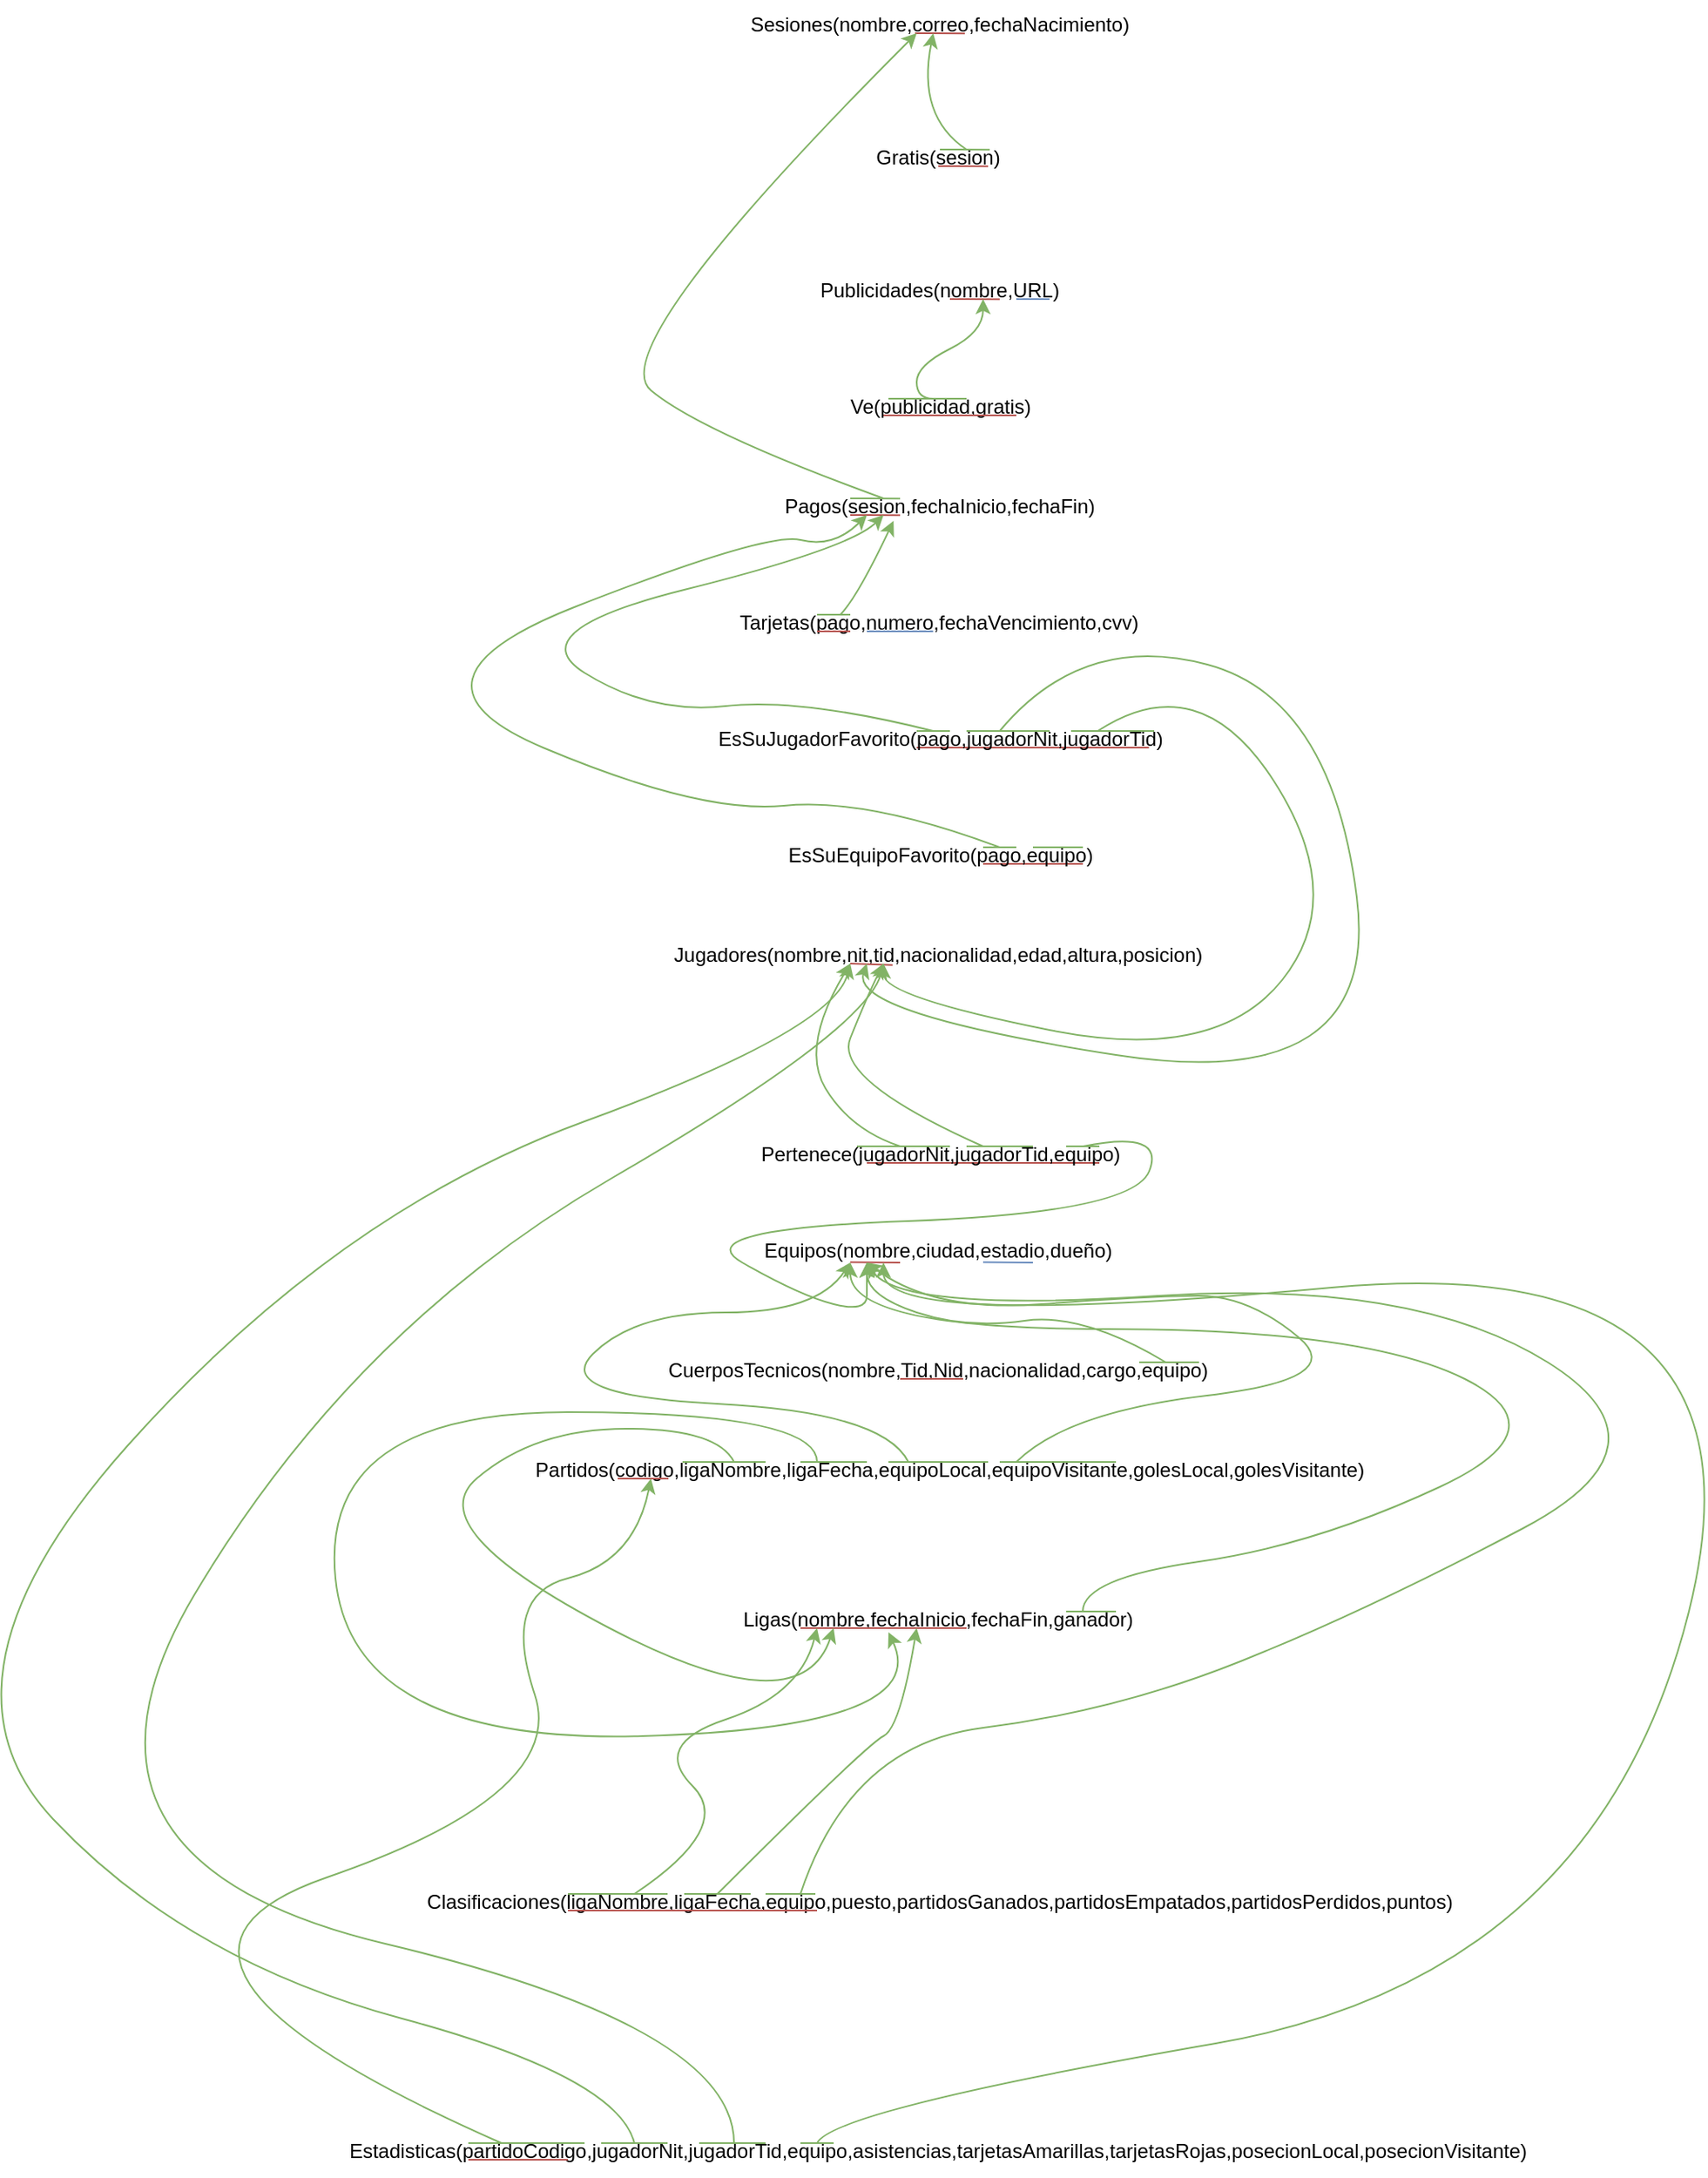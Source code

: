 <mxfile version="24.0.8" type="github">
  <diagram name="Página-1" id="nuCk-OXFzzDmU9zcpF9O">
    <mxGraphModel dx="3880" dy="2764" grid="1" gridSize="10" guides="1" tooltips="1" connect="1" arrows="1" fold="1" page="1" pageScale="1" pageWidth="827" pageHeight="1169" math="0" shadow="0">
      <root>
        <mxCell id="0" />
        <mxCell id="1" parent="0" />
        <mxCell id="KaHYt5kifrU_fSITi9a_-1" value="Equipos(nombre,ciudad,estadio,dueño)&lt;div&gt;&lt;br&gt;&lt;/div&gt;" style="text;html=1;align=center;verticalAlign=middle;whiteSpace=wrap;rounded=0;" parent="1" vertex="1">
          <mxGeometry x="383" y="400" width="60" height="20" as="geometry" />
        </mxCell>
        <mxCell id="KaHYt5kifrU_fSITi9a_-2" value="Clasificaciones(ligaNombre,ligaFecha,equipo,puesto,partidosGanados,partidosEmpatados,partidosPerdidos,puntos)" style="text;html=1;align=center;verticalAlign=middle;whiteSpace=wrap;rounded=0;" parent="1" vertex="1">
          <mxGeometry x="384" y="780" width="60" height="30" as="geometry" />
        </mxCell>
        <mxCell id="KaHYt5kifrU_fSITi9a_-3" value="Ligas(nombre,fechaInicio,fechaFin,ganador)" style="text;html=1;align=center;verticalAlign=middle;whiteSpace=wrap;rounded=0;" parent="1" vertex="1">
          <mxGeometry x="383" y="610" width="60" height="30" as="geometry" />
        </mxCell>
        <mxCell id="KaHYt5kifrU_fSITi9a_-5" value="Partidos(codigo,ligaNombre,ligaFecha,equipoLocal,equipoVisitante,golesLocal,golesVisitante)" style="text;html=1;align=center;verticalAlign=middle;whiteSpace=wrap;rounded=0;" parent="1" vertex="1">
          <mxGeometry x="390" y="520" width="60" height="30" as="geometry" />
        </mxCell>
        <mxCell id="KaHYt5kifrU_fSITi9a_-6" value="Estadisticas(partidoCodigo,jugadorNit,jugadorTid,equipo,asistencias,tarjetasAmarillas,tarjetasRojas,posecionLocal,posecionVisitante)" style="text;html=1;align=center;verticalAlign=middle;whiteSpace=wrap;rounded=0;" parent="1" vertex="1">
          <mxGeometry x="383" y="930" width="60" height="30" as="geometry" />
        </mxCell>
        <mxCell id="KaHYt5kifrU_fSITi9a_-7" value="Jugadores(nombre,nit,&lt;span style=&quot;background-color: initial;&quot;&gt;tid,nacionalidad,&lt;/span&gt;edad,&lt;span style=&quot;background-color: initial;&quot;&gt;altura,posicion)&lt;/span&gt;" style="text;html=1;align=center;verticalAlign=middle;whiteSpace=wrap;rounded=0;" parent="1" vertex="1">
          <mxGeometry x="383" y="210" width="60" height="30" as="geometry" />
        </mxCell>
        <mxCell id="KaHYt5kifrU_fSITi9a_-9" value="CuerposTecnicos(nombre,Tid,Nid,nacionalidad,cargo,equipo)" style="text;html=1;align=center;verticalAlign=middle;whiteSpace=wrap;rounded=0;" parent="1" vertex="1">
          <mxGeometry x="383" y="460" width="60" height="30" as="geometry" />
        </mxCell>
        <mxCell id="KaHYt5kifrU_fSITi9a_-10" value="Sesiones(nombre,correo,fechaNacimiento)" style="text;html=1;align=center;verticalAlign=middle;whiteSpace=wrap;rounded=0;" parent="1" vertex="1">
          <mxGeometry x="384" y="-350" width="60" height="30" as="geometry" />
        </mxCell>
        <mxCell id="KaHYt5kifrU_fSITi9a_-11" value="Pagos(sesion,fechaInicio,fechaFin)" style="text;html=1;align=center;verticalAlign=middle;whiteSpace=wrap;rounded=0;" parent="1" vertex="1">
          <mxGeometry x="384" y="-60" width="60" height="30" as="geometry" />
        </mxCell>
        <mxCell id="KaHYt5kifrU_fSITi9a_-12" value="Gratis(sesion)" style="text;html=1;align=center;verticalAlign=middle;whiteSpace=wrap;rounded=0;" parent="1" vertex="1">
          <mxGeometry x="383" y="-270" width="60" height="30" as="geometry" />
        </mxCell>
        <mxCell id="KaHYt5kifrU_fSITi9a_-13" value="Publicidades(nombre,URL)" style="text;html=1;align=center;verticalAlign=middle;whiteSpace=wrap;rounded=0;" parent="1" vertex="1">
          <mxGeometry x="384" y="-190" width="60" height="30" as="geometry" />
        </mxCell>
        <mxCell id="KaHYt5kifrU_fSITi9a_-24" value="" style="endArrow=none;html=1;rounded=0;fillColor=#f8cecc;strokeColor=#b85450;entryX=0.934;entryY=0.667;entryDx=0;entryDy=0;entryPerimeter=0;" parent="1" edge="1" target="URsFByzpOWh1pcknukhG-22">
          <mxGeometry width="50" height="50" relative="1" as="geometry">
            <mxPoint x="400" y="100" as="sourcePoint" />
            <mxPoint x="440" y="100" as="targetPoint" />
          </mxGeometry>
        </mxCell>
        <mxCell id="KaHYt5kifrU_fSITi9a_-25" value="" style="endArrow=none;html=1;rounded=0;fillColor=#d5e8d4;strokeColor=#82b366;" parent="1" edge="1">
          <mxGeometry width="50" height="50" relative="1" as="geometry">
            <mxPoint x="400" y="90" as="sourcePoint" />
            <mxPoint x="420" y="90" as="targetPoint" />
            <Array as="points">
              <mxPoint x="413" y="90" />
            </Array>
          </mxGeometry>
        </mxCell>
        <mxCell id="KaHYt5kifrU_fSITi9a_-26" value="" style="endArrow=none;html=1;rounded=0;fillColor=#f8cecc;strokeColor=#b85450;entryX=0.91;entryY=0.667;entryDx=0;entryDy=0;entryPerimeter=0;" parent="1" edge="1" target="URsFByzpOWh1pcknukhG-29">
          <mxGeometry width="50" height="50" relative="1" as="geometry">
            <mxPoint x="440" y="170" as="sourcePoint" />
            <mxPoint x="490" y="170" as="targetPoint" />
          </mxGeometry>
        </mxCell>
        <mxCell id="KaHYt5kifrU_fSITi9a_-27" value="" style="endArrow=none;html=1;rounded=0;fillColor=#d5e8d4;strokeColor=#82b366;" parent="1" edge="1">
          <mxGeometry width="50" height="50" relative="1" as="geometry">
            <mxPoint x="440" y="160" as="sourcePoint" />
            <mxPoint x="460" y="160" as="targetPoint" />
          </mxGeometry>
        </mxCell>
        <mxCell id="KaHYt5kifrU_fSITi9a_-28" value="" style="endArrow=none;html=1;rounded=0;fillColor=#d5e8d4;strokeColor=#82b366;entryX=0.91;entryY=0.333;entryDx=0;entryDy=0;entryPerimeter=0;" parent="1" edge="1" target="URsFByzpOWh1pcknukhG-29">
          <mxGeometry width="50" height="50" relative="1" as="geometry">
            <mxPoint x="470" y="160" as="sourcePoint" />
            <mxPoint x="510" y="160" as="targetPoint" />
          </mxGeometry>
        </mxCell>
        <mxCell id="KaHYt5kifrU_fSITi9a_-29" value="" style="endArrow=none;html=1;rounded=0;fillColor=#f8cecc;strokeColor=#b85450;exitX=0.117;exitY=0.667;exitDx=0;exitDy=0;exitPerimeter=0;" parent="1" edge="1" source="KaHYt5kifrU_fSITi9a_-9">
          <mxGeometry width="50" height="50" relative="1" as="geometry">
            <mxPoint x="398" y="480" as="sourcePoint" />
            <mxPoint x="428" y="480" as="targetPoint" />
          </mxGeometry>
        </mxCell>
        <mxCell id="KaHYt5kifrU_fSITi9a_-30" value="" style="endArrow=none;html=1;rounded=0;fillColor=#dae8fc;strokeColor=#6c8ebf;" parent="1" edge="1">
          <mxGeometry width="50" height="50" relative="1" as="geometry">
            <mxPoint x="440" y="409.76" as="sourcePoint" />
            <mxPoint x="470" y="410" as="targetPoint" />
          </mxGeometry>
        </mxCell>
        <mxCell id="KaHYt5kifrU_fSITi9a_-32" value="" style="endArrow=none;html=1;rounded=0;fillColor=#f8cecc;strokeColor=#b85450;entryX=0.041;entryY=0.695;entryDx=0;entryDy=0;entryPerimeter=0;" parent="1" edge="1" target="KaHYt5kifrU_fSITi9a_-7">
          <mxGeometry width="50" height="50" relative="1" as="geometry">
            <mxPoint x="360" y="230" as="sourcePoint" />
            <mxPoint x="380" y="230" as="targetPoint" />
          </mxGeometry>
        </mxCell>
        <mxCell id="KaHYt5kifrU_fSITi9a_-33" value="" style="endArrow=none;html=1;rounded=0;fillColor=#d5e8d4;strokeColor=#82b366;" parent="1" edge="1">
          <mxGeometry width="50" height="50" relative="1" as="geometry">
            <mxPoint x="430" y="340" as="sourcePoint" />
            <mxPoint x="470" y="340" as="targetPoint" />
          </mxGeometry>
        </mxCell>
        <mxCell id="KaHYt5kifrU_fSITi9a_-35" value="" style="endArrow=none;html=1;rounded=0;fillColor=#f8cecc;strokeColor=#b85450;entryX=0.9;entryY=0.667;entryDx=0;entryDy=0;entryPerimeter=0;" parent="1" edge="1" target="URsFByzpOWh1pcknukhG-34">
          <mxGeometry width="50" height="50" relative="1" as="geometry">
            <mxPoint x="370" y="350" as="sourcePoint" />
            <mxPoint x="430" y="350" as="targetPoint" />
          </mxGeometry>
        </mxCell>
        <mxCell id="KaHYt5kifrU_fSITi9a_-36" value="" style="endArrow=none;html=1;rounded=0;fillColor=#d5e8d4;strokeColor=#82b366;entryX=0.525;entryY=0.333;entryDx=0;entryDy=0;entryPerimeter=0;" parent="1" edge="1" target="URsFByzpOWh1pcknukhG-34">
          <mxGeometry width="50" height="50" relative="1" as="geometry">
            <mxPoint x="364" y="340" as="sourcePoint" />
            <mxPoint x="384" y="340" as="targetPoint" />
            <Array as="points">
              <mxPoint x="364" y="340" />
            </Array>
          </mxGeometry>
        </mxCell>
        <mxCell id="KaHYt5kifrU_fSITi9a_-38" value="" style="endArrow=none;html=1;rounded=0;fillColor=#d5e8d4;strokeColor=#82b366;" parent="1" edge="1">
          <mxGeometry width="50" height="50" relative="1" as="geometry">
            <mxPoint x="534" y="470" as="sourcePoint" />
            <mxPoint x="570" y="470" as="targetPoint" />
          </mxGeometry>
        </mxCell>
        <mxCell id="KaHYt5kifrU_fSITi9a_-39" value="" style="endArrow=none;html=1;rounded=0;fillColor=#f8cecc;strokeColor=#b85450;" parent="1" edge="1">
          <mxGeometry width="50" height="50" relative="1" as="geometry">
            <mxPoint x="360" y="409.8" as="sourcePoint" />
            <mxPoint x="390" y="410" as="targetPoint" />
          </mxGeometry>
        </mxCell>
        <mxCell id="KaHYt5kifrU_fSITi9a_-40" value="" style="endArrow=none;html=1;rounded=0;fillColor=#f8cecc;strokeColor=#b85450;" parent="1" edge="1">
          <mxGeometry width="50" height="50" relative="1" as="geometry">
            <mxPoint x="250.51" y="540" as="sourcePoint" />
            <mxPoint x="219.997" y="540" as="targetPoint" />
          </mxGeometry>
        </mxCell>
        <mxCell id="KaHYt5kifrU_fSITi9a_-41" value="" style="endArrow=none;html=1;rounded=0;fillColor=#d5e8d4;strokeColor=#82b366;" parent="1" edge="1">
          <mxGeometry width="50" height="50" relative="1" as="geometry">
            <mxPoint x="443" y="530" as="sourcePoint" />
            <mxPoint x="383" y="530" as="targetPoint" />
          </mxGeometry>
        </mxCell>
        <mxCell id="KaHYt5kifrU_fSITi9a_-43" value="" style="endArrow=none;html=1;rounded=0;fillColor=#d5e8d4;strokeColor=#82b366;" parent="1" edge="1">
          <mxGeometry width="50" height="50" relative="1" as="geometry">
            <mxPoint x="450" y="530" as="sourcePoint" />
            <mxPoint x="520" y="530" as="targetPoint" />
          </mxGeometry>
        </mxCell>
        <mxCell id="KaHYt5kifrU_fSITi9a_-44" value="" style="endArrow=none;html=1;rounded=0;fillColor=#d5e8d4;strokeColor=#82b366;" parent="1" edge="1">
          <mxGeometry width="50" height="50" relative="1" as="geometry">
            <mxPoint x="330" y="530" as="sourcePoint" />
            <mxPoint x="370" y="530" as="targetPoint" />
          </mxGeometry>
        </mxCell>
        <mxCell id="KaHYt5kifrU_fSITi9a_-45" value="" style="endArrow=none;html=1;rounded=0;fillColor=#d5e8d4;strokeColor=#82b366;" parent="1" edge="1">
          <mxGeometry width="50" height="50" relative="1" as="geometry">
            <mxPoint x="259" y="530" as="sourcePoint" />
            <mxPoint x="309" y="530" as="targetPoint" />
          </mxGeometry>
        </mxCell>
        <mxCell id="KaHYt5kifrU_fSITi9a_-46" value="" style="endArrow=none;html=1;rounded=0;fillColor=#d5e8d4;strokeColor=#82b366;" parent="1" edge="1">
          <mxGeometry width="50" height="50" relative="1" as="geometry">
            <mxPoint x="190" y="790" as="sourcePoint" />
            <mxPoint x="250" y="790" as="targetPoint" />
          </mxGeometry>
        </mxCell>
        <mxCell id="KaHYt5kifrU_fSITi9a_-47" value="" style="endArrow=none;html=1;rounded=0;fillColor=#d5e8d4;strokeColor=#82b366;" parent="1" edge="1">
          <mxGeometry width="50" height="50" relative="1" as="geometry">
            <mxPoint x="260" y="790" as="sourcePoint" />
            <mxPoint x="300" y="790" as="targetPoint" />
          </mxGeometry>
        </mxCell>
        <mxCell id="KaHYt5kifrU_fSITi9a_-50" value="" style="endArrow=none;html=1;rounded=0;fillColor=#f8cecc;strokeColor=#b85450;" parent="1" edge="1">
          <mxGeometry width="50" height="50" relative="1" as="geometry">
            <mxPoint x="190" y="800" as="sourcePoint" />
            <mxPoint x="340" y="800" as="targetPoint" />
          </mxGeometry>
        </mxCell>
        <mxCell id="URsFByzpOWh1pcknukhG-2" value="" style="endArrow=none;html=1;rounded=0;fillColor=#f8cecc;strokeColor=#b85450;" edge="1" parent="1">
          <mxGeometry width="50" height="50" relative="1" as="geometry">
            <mxPoint x="399" y="-330" as="sourcePoint" />
            <mxPoint x="429" y="-329.87" as="targetPoint" />
            <Array as="points">
              <mxPoint x="409" y="-330" />
            </Array>
          </mxGeometry>
        </mxCell>
        <mxCell id="URsFByzpOWh1pcknukhG-3" value="" style="endArrow=none;html=1;rounded=0;fillColor=#f8cecc;strokeColor=#b85450;" edge="1" parent="1">
          <mxGeometry width="50" height="50" relative="1" as="geometry">
            <mxPoint x="413" y="-250" as="sourcePoint" />
            <mxPoint x="443" y="-249.87" as="targetPoint" />
            <Array as="points">
              <mxPoint x="423" y="-250" />
            </Array>
          </mxGeometry>
        </mxCell>
        <mxCell id="URsFByzpOWh1pcknukhG-6" value="" style="endArrow=none;html=1;rounded=0;fillColor=#d5e8d4;strokeColor=#82b366;" edge="1" parent="1">
          <mxGeometry width="50" height="50" relative="1" as="geometry">
            <mxPoint x="414" y="-260" as="sourcePoint" />
            <mxPoint x="444" y="-259.87" as="targetPoint" />
            <Array as="points">
              <mxPoint x="424" y="-260" />
            </Array>
          </mxGeometry>
        </mxCell>
        <mxCell id="URsFByzpOWh1pcknukhG-7" value="" style="curved=1;endArrow=classic;html=1;rounded=0;fillColor=#d5e8d4;strokeColor=#82b366;strokeWidth=1;" edge="1" parent="1">
          <mxGeometry width="50" height="50" relative="1" as="geometry">
            <mxPoint x="430" y="-260" as="sourcePoint" />
            <mxPoint x="410" y="-330" as="targetPoint" />
            <Array as="points">
              <mxPoint x="400" y="-280" />
            </Array>
          </mxGeometry>
        </mxCell>
        <mxCell id="URsFByzpOWh1pcknukhG-8" value="" style="endArrow=none;html=1;rounded=0;fillColor=#dae8fc;strokeColor=#6c8ebf;" edge="1" parent="1">
          <mxGeometry width="50" height="50" relative="1" as="geometry">
            <mxPoint x="460" y="-170" as="sourcePoint" />
            <mxPoint x="480" y="-170" as="targetPoint" />
            <Array as="points">
              <mxPoint x="470" y="-170" />
            </Array>
          </mxGeometry>
        </mxCell>
        <mxCell id="URsFByzpOWh1pcknukhG-9" value="" style="endArrow=none;html=1;rounded=0;fillColor=#f8cecc;strokeColor=#b85450;" edge="1" parent="1">
          <mxGeometry width="50" height="50" relative="1" as="geometry">
            <mxPoint x="420" y="-170" as="sourcePoint" />
            <mxPoint x="450" y="-169.87" as="targetPoint" />
            <Array as="points">
              <mxPoint x="430" y="-170" />
            </Array>
          </mxGeometry>
        </mxCell>
        <mxCell id="URsFByzpOWh1pcknukhG-10" value="Ve(publicidad,gratis)" style="text;html=1;align=center;verticalAlign=middle;resizable=0;points=[];autosize=1;strokeColor=none;fillColor=none;" vertex="1" parent="1">
          <mxGeometry x="349" y="-120" width="130" height="30" as="geometry" />
        </mxCell>
        <mxCell id="URsFByzpOWh1pcknukhG-11" value="" style="endArrow=none;html=1;rounded=0;fillColor=#f8cecc;strokeColor=#b85450;entryX=0.854;entryY=0.667;entryDx=0;entryDy=0;entryPerimeter=0;" edge="1" parent="1" target="URsFByzpOWh1pcknukhG-10">
          <mxGeometry width="50" height="50" relative="1" as="geometry">
            <mxPoint x="380" y="-100" as="sourcePoint" />
            <mxPoint x="410" y="-99.87" as="targetPoint" />
            <Array as="points">
              <mxPoint x="390" y="-100" />
            </Array>
          </mxGeometry>
        </mxCell>
        <mxCell id="URsFByzpOWh1pcknukhG-12" value="" style="endArrow=none;html=1;rounded=0;fillColor=#d5e8d4;strokeColor=#82b366;" edge="1" parent="1">
          <mxGeometry width="50" height="50" relative="1" as="geometry">
            <mxPoint x="383" y="-110" as="sourcePoint" />
            <mxPoint x="430" y="-110" as="targetPoint" />
            <Array as="points">
              <mxPoint x="393" y="-110" />
            </Array>
          </mxGeometry>
        </mxCell>
        <mxCell id="URsFByzpOWh1pcknukhG-13" value="" style="curved=1;endArrow=classic;html=1;rounded=0;entryX=0.933;entryY=0.667;entryDx=0;entryDy=0;entryPerimeter=0;fillColor=#d5e8d4;strokeColor=#82b366;" edge="1" parent="1" target="KaHYt5kifrU_fSITi9a_-13">
          <mxGeometry width="50" height="50" relative="1" as="geometry">
            <mxPoint x="410" y="-110" as="sourcePoint" />
            <mxPoint x="450" y="-200" as="targetPoint" />
            <Array as="points">
              <mxPoint x="400" y="-110" />
              <mxPoint x="400" y="-130" />
              <mxPoint x="440" y="-150" />
            </Array>
          </mxGeometry>
        </mxCell>
        <mxCell id="URsFByzpOWh1pcknukhG-14" value="" style="endArrow=none;html=1;rounded=0;fillColor=#f8cecc;strokeColor=#b85450;" edge="1" parent="1">
          <mxGeometry width="50" height="50" relative="1" as="geometry">
            <mxPoint x="360" y="-40" as="sourcePoint" />
            <mxPoint x="390" y="-39.87" as="targetPoint" />
            <Array as="points">
              <mxPoint x="370" y="-40" />
            </Array>
          </mxGeometry>
        </mxCell>
        <mxCell id="URsFByzpOWh1pcknukhG-15" value="" style="endArrow=none;html=1;rounded=0;fillColor=#d5e8d4;strokeColor=#82b366;" edge="1" parent="1">
          <mxGeometry width="50" height="50" relative="1" as="geometry">
            <mxPoint x="360" y="-50" as="sourcePoint" />
            <mxPoint x="390" y="-49.87" as="targetPoint" />
            <Array as="points">
              <mxPoint x="370" y="-50" />
            </Array>
          </mxGeometry>
        </mxCell>
        <mxCell id="URsFByzpOWh1pcknukhG-16" value="" style="curved=1;endArrow=classic;html=1;rounded=0;fillColor=#d5e8d4;strokeColor=#82b366;" edge="1" parent="1">
          <mxGeometry width="50" height="50" relative="1" as="geometry">
            <mxPoint x="380" y="-50" as="sourcePoint" />
            <mxPoint x="400" y="-330" as="targetPoint" />
            <Array as="points">
              <mxPoint x="270" y="-90" />
              <mxPoint x="210" y="-140" />
            </Array>
          </mxGeometry>
        </mxCell>
        <mxCell id="URsFByzpOWh1pcknukhG-17" value="Tarjetas(pago,numero,fechaVencimiento,cvv)" style="text;html=1;align=center;verticalAlign=middle;resizable=0;points=[];autosize=1;strokeColor=none;fillColor=none;" vertex="1" parent="1">
          <mxGeometry x="283" y="10" width="260" height="30" as="geometry" />
        </mxCell>
        <mxCell id="URsFByzpOWh1pcknukhG-18" value="" style="endArrow=none;html=1;rounded=0;fillColor=#dae8fc;strokeColor=#6c8ebf;entryX=0.488;entryY=0.667;entryDx=0;entryDy=0;entryPerimeter=0;" edge="1" parent="1" target="URsFByzpOWh1pcknukhG-17">
          <mxGeometry width="50" height="50" relative="1" as="geometry">
            <mxPoint x="370" y="30" as="sourcePoint" />
            <mxPoint x="400" y="30.13" as="targetPoint" />
            <Array as="points">
              <mxPoint x="380" y="30" />
            </Array>
          </mxGeometry>
        </mxCell>
        <mxCell id="URsFByzpOWh1pcknukhG-19" value="" style="endArrow=none;html=1;rounded=0;fillColor=#f8cecc;strokeColor=#b85450;" edge="1" parent="1">
          <mxGeometry width="50" height="50" relative="1" as="geometry">
            <mxPoint x="340" y="30" as="sourcePoint" />
            <mxPoint x="360" y="30" as="targetPoint" />
            <Array as="points">
              <mxPoint x="350" y="30" />
            </Array>
          </mxGeometry>
        </mxCell>
        <mxCell id="URsFByzpOWh1pcknukhG-20" value="" style="endArrow=none;html=1;rounded=0;fillColor=#d5e8d4;strokeColor=#82b366;" edge="1" parent="1">
          <mxGeometry width="50" height="50" relative="1" as="geometry">
            <mxPoint x="340" y="20" as="sourcePoint" />
            <mxPoint x="360" y="20" as="targetPoint" />
            <Array as="points">
              <mxPoint x="350" y="20" />
            </Array>
          </mxGeometry>
        </mxCell>
        <mxCell id="URsFByzpOWh1pcknukhG-21" value="" style="curved=1;endArrow=classic;html=1;rounded=0;fillColor=#d5e8d4;strokeColor=#82b366;entryX=0.035;entryY=0.782;entryDx=0;entryDy=0;entryPerimeter=0;" edge="1" parent="1" target="KaHYt5kifrU_fSITi9a_-11">
          <mxGeometry width="50" height="50" relative="1" as="geometry">
            <mxPoint x="354" y="20" as="sourcePoint" />
            <mxPoint x="384" y="-40" as="targetPoint" />
            <Array as="points">
              <mxPoint x="364" y="10" />
            </Array>
          </mxGeometry>
        </mxCell>
        <mxCell id="URsFByzpOWh1pcknukhG-22" value="EsSuJugadorFavorito(pago,jugadorNit,jugadorTid)" style="text;html=1;align=center;verticalAlign=middle;resizable=0;points=[];autosize=1;strokeColor=none;fillColor=none;" vertex="1" parent="1">
          <mxGeometry x="269" y="80" width="290" height="30" as="geometry" />
        </mxCell>
        <mxCell id="URsFByzpOWh1pcknukhG-23" value="" style="curved=1;endArrow=classic;html=1;rounded=0;fillColor=#d5e8d4;strokeColor=#82b366;exitX=0.486;exitY=0.333;exitDx=0;exitDy=0;exitPerimeter=0;" edge="1" parent="1" source="URsFByzpOWh1pcknukhG-22">
          <mxGeometry width="50" height="50" relative="1" as="geometry">
            <mxPoint x="390" y="80" as="sourcePoint" />
            <mxPoint x="380" y="-40" as="targetPoint" />
            <Array as="points">
              <mxPoint x="330" y="70" />
              <mxPoint x="240" y="80" />
              <mxPoint x="160" y="30" />
              <mxPoint x="360" y="-20" />
            </Array>
          </mxGeometry>
        </mxCell>
        <mxCell id="URsFByzpOWh1pcknukhG-27" value="" style="endArrow=none;html=1;rounded=0;fillColor=#d5e8d4;strokeColor=#82b366;entryX=0.969;entryY=0.333;entryDx=0;entryDy=0;entryPerimeter=0;" edge="1" parent="1">
          <mxGeometry width="50" height="50" relative="1" as="geometry">
            <mxPoint x="492.99" y="90" as="sourcePoint" />
            <mxPoint x="543" y="89.99" as="targetPoint" />
            <Array as="points">
              <mxPoint x="492.99" y="90" />
            </Array>
          </mxGeometry>
        </mxCell>
        <mxCell id="URsFByzpOWh1pcknukhG-28" value="" style="endArrow=none;html=1;rounded=0;fillColor=#d5e8d4;strokeColor=#82b366;entryX=0.969;entryY=0.333;entryDx=0;entryDy=0;entryPerimeter=0;" edge="1" parent="1">
          <mxGeometry width="50" height="50" relative="1" as="geometry">
            <mxPoint x="430" y="90.01" as="sourcePoint" />
            <mxPoint x="480.01" y="90.0" as="targetPoint" />
            <Array as="points">
              <mxPoint x="430" y="90.01" />
            </Array>
          </mxGeometry>
        </mxCell>
        <mxCell id="URsFByzpOWh1pcknukhG-29" value="EsSuEquipoFavorito(pago,equipo)" style="text;html=1;align=center;verticalAlign=middle;resizable=0;points=[];autosize=1;strokeColor=none;fillColor=none;" vertex="1" parent="1">
          <mxGeometry x="309" y="150" width="210" height="30" as="geometry" />
        </mxCell>
        <mxCell id="URsFByzpOWh1pcknukhG-31" value="" style="curved=1;endArrow=classic;html=1;rounded=0;exitX=0.671;exitY=0.333;exitDx=0;exitDy=0;exitPerimeter=0;fillColor=#d5e8d4;strokeColor=#82b366;" edge="1" parent="1" source="URsFByzpOWh1pcknukhG-29">
          <mxGeometry width="50" height="50" relative="1" as="geometry">
            <mxPoint x="310" y="20" as="sourcePoint" />
            <mxPoint x="370" y="-40" as="targetPoint" />
            <Array as="points">
              <mxPoint x="370" y="130" />
              <mxPoint x="270" y="140" />
              <mxPoint x="80" y="60" />
              <mxPoint x="310" y="-30" />
              <mxPoint x="350" y="-20" />
            </Array>
          </mxGeometry>
        </mxCell>
        <mxCell id="URsFByzpOWh1pcknukhG-32" value="" style="curved=1;endArrow=classic;html=1;rounded=0;fillColor=#d5e8d4;strokeColor=#82b366;" edge="1" parent="1">
          <mxGeometry width="50" height="50" relative="1" as="geometry">
            <mxPoint x="450" y="90" as="sourcePoint" />
            <mxPoint x="370" y="230" as="targetPoint" />
            <Array as="points">
              <mxPoint x="500" y="30" />
              <mxPoint x="650" y="70" />
              <mxPoint x="680" y="310" />
              <mxPoint x="360" y="260" />
            </Array>
          </mxGeometry>
        </mxCell>
        <mxCell id="URsFByzpOWh1pcknukhG-33" value="" style="curved=1;endArrow=classic;html=1;rounded=0;fillColor=#d5e8d4;strokeColor=#82b366;" edge="1" parent="1">
          <mxGeometry width="50" height="50" relative="1" as="geometry">
            <mxPoint x="509" y="90" as="sourcePoint" />
            <mxPoint x="380" y="230" as="targetPoint" />
            <Array as="points">
              <mxPoint x="570" y="50" />
              <mxPoint x="660" y="190" />
              <mxPoint x="580" y="290" />
              <mxPoint x="380" y="250" />
            </Array>
          </mxGeometry>
        </mxCell>
        <mxCell id="URsFByzpOWh1pcknukhG-34" value="Pertenece(jugadorNit,jugadorTid,equipo)" style="text;html=1;align=center;verticalAlign=middle;resizable=0;points=[];autosize=1;strokeColor=none;fillColor=none;" vertex="1" parent="1">
          <mxGeometry x="294" y="330" width="240" height="30" as="geometry" />
        </mxCell>
        <mxCell id="URsFByzpOWh1pcknukhG-37" value="" style="endArrow=none;html=1;rounded=0;fillColor=#d5e8d4;strokeColor=#82b366;" edge="1" parent="1">
          <mxGeometry width="50" height="50" relative="1" as="geometry">
            <mxPoint x="490" y="340" as="sourcePoint" />
            <mxPoint x="510" y="340" as="targetPoint" />
          </mxGeometry>
        </mxCell>
        <mxCell id="URsFByzpOWh1pcknukhG-38" value="" style="curved=1;endArrow=classic;html=1;rounded=0;fillColor=#d5e8d4;strokeColor=#82b366;" edge="1" parent="1">
          <mxGeometry width="50" height="50" relative="1" as="geometry">
            <mxPoint x="390" y="340" as="sourcePoint" />
            <mxPoint x="360" y="230" as="targetPoint" />
            <Array as="points">
              <mxPoint x="390" y="340" />
              <mxPoint x="360" y="330" />
              <mxPoint x="330" y="280" />
            </Array>
          </mxGeometry>
        </mxCell>
        <mxCell id="URsFByzpOWh1pcknukhG-39" value="" style="curved=1;endArrow=classic;html=1;rounded=0;exitX=0.608;exitY=0.333;exitDx=0;exitDy=0;exitPerimeter=0;fillColor=#d5e8d4;strokeColor=#82b366;" edge="1" parent="1" source="URsFByzpOWh1pcknukhG-34">
          <mxGeometry width="50" height="50" relative="1" as="geometry">
            <mxPoint x="370" y="300" as="sourcePoint" />
            <mxPoint x="380" y="230" as="targetPoint" />
            <Array as="points">
              <mxPoint x="350" y="300" />
              <mxPoint x="370" y="250" />
            </Array>
          </mxGeometry>
        </mxCell>
        <mxCell id="URsFByzpOWh1pcknukhG-40" value="" style="curved=1;endArrow=classic;html=1;rounded=0;fillColor=#d5e8d4;strokeColor=#82b366;" edge="1" parent="1">
          <mxGeometry width="50" height="50" relative="1" as="geometry">
            <mxPoint x="500.342" y="340" as="sourcePoint" />
            <mxPoint x="370" y="410" as="targetPoint" />
            <Array as="points">
              <mxPoint x="550" y="330" />
              <mxPoint x="530" y="380" />
              <mxPoint x="260" y="390" />
              <mxPoint x="330" y="430" />
              <mxPoint x="370" y="440" />
              <mxPoint x="370" y="420" />
            </Array>
          </mxGeometry>
        </mxCell>
        <mxCell id="URsFByzpOWh1pcknukhG-41" value="" style="curved=1;endArrow=classic;html=1;rounded=0;fillColor=#d5e8d4;strokeColor=#82b366;" edge="1" parent="1">
          <mxGeometry width="50" height="50" relative="1" as="geometry">
            <mxPoint x="550" y="470" as="sourcePoint" />
            <mxPoint x="370" y="410" as="targetPoint" />
            <Array as="points">
              <mxPoint x="500" y="440" />
              <mxPoint x="430" y="450" />
              <mxPoint x="370" y="430" />
            </Array>
          </mxGeometry>
        </mxCell>
        <mxCell id="URsFByzpOWh1pcknukhG-43" value="" style="curved=1;endArrow=classic;html=1;rounded=0;fillColor=#d5e8d4;strokeColor=#82b366;" edge="1" parent="1">
          <mxGeometry width="50" height="50" relative="1" as="geometry">
            <mxPoint x="460" y="530" as="sourcePoint" />
            <mxPoint x="370" y="410" as="targetPoint" />
            <Array as="points">
              <mxPoint x="490" y="500" />
              <mxPoint x="660" y="480" />
              <mxPoint x="600" y="430" />
              <mxPoint x="540" y="430" />
              <mxPoint x="410" y="440" />
            </Array>
          </mxGeometry>
        </mxCell>
        <mxCell id="URsFByzpOWh1pcknukhG-44" value="" style="curved=1;endArrow=classic;html=1;rounded=0;entryX=-0.383;entryY=0.5;entryDx=0;entryDy=0;entryPerimeter=0;fillColor=#d5e8d4;strokeColor=#82b366;" edge="1" parent="1" target="KaHYt5kifrU_fSITi9a_-1">
          <mxGeometry width="50" height="50" relative="1" as="geometry">
            <mxPoint x="395" y="530" as="sourcePoint" />
            <mxPoint x="370" y="420" as="targetPoint" />
            <Array as="points">
              <mxPoint x="380" y="500" />
              <mxPoint x="180" y="490" />
              <mxPoint x="230" y="440" />
              <mxPoint x="340" y="440" />
            </Array>
          </mxGeometry>
        </mxCell>
        <mxCell id="URsFByzpOWh1pcknukhG-45" value="" style="endArrow=none;html=1;rounded=0;entryX=2.117;entryY=0.333;entryDx=0;entryDy=0;entryPerimeter=0;fillColor=#d5e8d4;strokeColor=#82b366;" edge="1" parent="1">
          <mxGeometry width="50" height="50" relative="1" as="geometry">
            <mxPoint x="520" y="620" as="sourcePoint" />
            <mxPoint x="490" y="619.99" as="targetPoint" />
          </mxGeometry>
        </mxCell>
        <mxCell id="URsFByzpOWh1pcknukhG-46" value="" style="endArrow=none;html=1;rounded=0;fillColor=#f8cecc;strokeColor=#b85450;" edge="1" parent="1">
          <mxGeometry width="50" height="50" relative="1" as="geometry">
            <mxPoint x="330" y="630" as="sourcePoint" />
            <mxPoint x="430" y="630" as="targetPoint" />
          </mxGeometry>
        </mxCell>
        <mxCell id="URsFByzpOWh1pcknukhG-47" value="" style="curved=1;endArrow=classic;html=1;rounded=0;fillColor=#d5e8d4;strokeColor=#82b366;" edge="1" parent="1">
          <mxGeometry width="50" height="50" relative="1" as="geometry">
            <mxPoint x="500" y="620" as="sourcePoint" />
            <mxPoint x="360" y="410" as="targetPoint" />
            <Array as="points">
              <mxPoint x="500" y="600" />
              <mxPoint x="640" y="580" />
              <mxPoint x="790" y="510" />
              <mxPoint x="670" y="450" />
              <mxPoint x="360" y="450" />
            </Array>
          </mxGeometry>
        </mxCell>
        <mxCell id="URsFByzpOWh1pcknukhG-48" value="" style="curved=1;endArrow=classic;html=1;rounded=0;fillColor=#d5e8d4;strokeColor=#82b366;entryX=0;entryY=0.75;entryDx=0;entryDy=0;" edge="1" parent="1" target="KaHYt5kifrU_fSITi9a_-3">
          <mxGeometry width="50" height="50" relative="1" as="geometry">
            <mxPoint x="340" y="530" as="sourcePoint" />
            <mxPoint x="410" y="630" as="targetPoint" />
            <Array as="points">
              <mxPoint x="340" y="500" />
              <mxPoint x="40" y="500" />
              <mxPoint x="60" y="700" />
              <mxPoint x="410" y="690" />
            </Array>
          </mxGeometry>
        </mxCell>
        <mxCell id="URsFByzpOWh1pcknukhG-49" value="" style="curved=1;endArrow=classic;html=1;rounded=0;fillColor=#d5e8d4;strokeColor=#82b366;" edge="1" parent="1">
          <mxGeometry width="50" height="50" relative="1" as="geometry">
            <mxPoint x="290" y="530" as="sourcePoint" />
            <mxPoint x="350" y="630" as="targetPoint" />
            <Array as="points">
              <mxPoint x="280" y="510" />
              <mxPoint x="170" y="510" />
              <mxPoint x="100" y="570" />
              <mxPoint x="330" y="690" />
            </Array>
          </mxGeometry>
        </mxCell>
        <mxCell id="URsFByzpOWh1pcknukhG-50" value="" style="endArrow=none;html=1;rounded=0;fillColor=#d5e8d4;strokeColor=#82b366;" edge="1" parent="1">
          <mxGeometry width="50" height="50" relative="1" as="geometry">
            <mxPoint x="309" y="790" as="sourcePoint" />
            <mxPoint x="339" y="790" as="targetPoint" />
          </mxGeometry>
        </mxCell>
        <mxCell id="URsFByzpOWh1pcknukhG-51" value="" style="curved=1;endArrow=classic;html=1;rounded=0;fillColor=#d5e8d4;strokeColor=#82b366;" edge="1" parent="1">
          <mxGeometry width="50" height="50" relative="1" as="geometry">
            <mxPoint x="330" y="790" as="sourcePoint" />
            <mxPoint x="370" y="410" as="targetPoint" />
            <Array as="points">
              <mxPoint x="360" y="700" />
              <mxPoint x="520" y="680" />
              <mxPoint x="670" y="620" />
              <mxPoint x="860" y="520" />
              <mxPoint x="700" y="420" />
              <mxPoint x="390" y="440" />
            </Array>
          </mxGeometry>
        </mxCell>
        <mxCell id="URsFByzpOWh1pcknukhG-52" value="" style="curved=1;endArrow=classic;html=1;rounded=0;fillColor=#d5e8d4;strokeColor=#82b366;" edge="1" parent="1">
          <mxGeometry width="50" height="50" relative="1" as="geometry">
            <mxPoint x="280" y="790" as="sourcePoint" />
            <mxPoint x="400" y="630" as="targetPoint" />
            <Array as="points">
              <mxPoint x="370" y="700" />
              <mxPoint x="390" y="690" />
            </Array>
          </mxGeometry>
        </mxCell>
        <mxCell id="URsFByzpOWh1pcknukhG-53" value="" style="curved=1;endArrow=classic;html=1;rounded=0;fillColor=#d5e8d4;strokeColor=#82b366;" edge="1" parent="1">
          <mxGeometry width="50" height="50" relative="1" as="geometry">
            <mxPoint x="230" y="790" as="sourcePoint" />
            <mxPoint x="340" y="630" as="targetPoint" />
            <Array as="points">
              <mxPoint x="290" y="750" />
              <mxPoint x="240" y="700" />
              <mxPoint x="330" y="670" />
            </Array>
          </mxGeometry>
        </mxCell>
        <mxCell id="URsFByzpOWh1pcknukhG-54" value="" style="endArrow=none;html=1;rounded=0;fillColor=#f8cecc;strokeColor=#b85450;" edge="1" parent="1">
          <mxGeometry width="50" height="50" relative="1" as="geometry">
            <mxPoint x="130" y="950" as="sourcePoint" />
            <mxPoint x="190" y="950" as="targetPoint" />
          </mxGeometry>
        </mxCell>
        <mxCell id="URsFByzpOWh1pcknukhG-55" value="" style="endArrow=none;html=1;rounded=0;fillColor=#d5e8d4;strokeColor=#82b366;" edge="1" parent="1">
          <mxGeometry width="50" height="50" relative="1" as="geometry">
            <mxPoint x="210" y="940" as="sourcePoint" />
            <mxPoint x="250" y="940" as="targetPoint" />
          </mxGeometry>
        </mxCell>
        <mxCell id="URsFByzpOWh1pcknukhG-56" value="" style="endArrow=none;html=1;rounded=0;fillColor=#d5e8d4;strokeColor=#82b366;" edge="1" parent="1">
          <mxGeometry width="50" height="50" relative="1" as="geometry">
            <mxPoint x="269" y="940" as="sourcePoint" />
            <mxPoint x="309" y="940" as="targetPoint" />
          </mxGeometry>
        </mxCell>
        <mxCell id="URsFByzpOWh1pcknukhG-57" value="" style="endArrow=none;html=1;rounded=0;fillColor=#d5e8d4;strokeColor=#82b366;" edge="1" parent="1">
          <mxGeometry width="50" height="50" relative="1" as="geometry">
            <mxPoint x="130" y="940" as="sourcePoint" />
            <mxPoint x="200" y="940" as="targetPoint" />
          </mxGeometry>
        </mxCell>
        <mxCell id="URsFByzpOWh1pcknukhG-58" value="" style="endArrow=none;html=1;rounded=0;fillColor=#d5e8d4;strokeColor=#82b366;" edge="1" parent="1">
          <mxGeometry width="50" height="50" relative="1" as="geometry">
            <mxPoint x="330" y="940" as="sourcePoint" />
            <mxPoint x="350" y="940" as="targetPoint" />
          </mxGeometry>
        </mxCell>
        <mxCell id="URsFByzpOWh1pcknukhG-59" value="" style="curved=1;endArrow=classic;html=1;rounded=0;fillColor=#d5e8d4;strokeColor=#82b366;" edge="1" parent="1">
          <mxGeometry width="50" height="50" relative="1" as="geometry">
            <mxPoint x="340" y="940" as="sourcePoint" />
            <mxPoint x="380" y="410" as="targetPoint" />
            <Array as="points">
              <mxPoint x="350" y="920" />
              <mxPoint x="810" y="840" />
              <mxPoint x="920" y="400" />
              <mxPoint x="380" y="450" />
            </Array>
          </mxGeometry>
        </mxCell>
        <mxCell id="URsFByzpOWh1pcknukhG-61" value="" style="curved=1;endArrow=classic;html=1;rounded=0;fillColor=#d5e8d4;strokeColor=#82b366;" edge="1" parent="1">
          <mxGeometry width="50" height="50" relative="1" as="geometry">
            <mxPoint x="290" y="940" as="sourcePoint" />
            <mxPoint x="380" y="230" as="targetPoint" />
            <Array as="points">
              <mxPoint x="290" y="870" />
              <mxPoint x="-130" y="770" />
              <mxPoint x="60" y="450" />
              <mxPoint x="370" y="270" />
            </Array>
          </mxGeometry>
        </mxCell>
        <mxCell id="URsFByzpOWh1pcknukhG-62" value="" style="curved=1;endArrow=classic;html=1;rounded=0;fillColor=#d5e8d4;strokeColor=#82b366;" edge="1" parent="1">
          <mxGeometry width="50" height="50" relative="1" as="geometry">
            <mxPoint x="230" y="940" as="sourcePoint" />
            <mxPoint x="360" y="230" as="targetPoint" />
            <Array as="points">
              <mxPoint x="220" y="900" />
              <mxPoint x="-40" y="830" />
              <mxPoint x="-200" y="660" />
              <mxPoint x="50" y="380" />
              <mxPoint x="350" y="270" />
            </Array>
          </mxGeometry>
        </mxCell>
        <mxCell id="URsFByzpOWh1pcknukhG-64" value="" style="curved=1;endArrow=classic;html=1;rounded=0;fillColor=#d5e8d4;strokeColor=#82b366;" edge="1" parent="1">
          <mxGeometry width="50" height="50" relative="1" as="geometry">
            <mxPoint x="150" y="940" as="sourcePoint" />
            <mxPoint x="240" y="540" as="targetPoint" />
            <Array as="points">
              <mxPoint x="-100" y="830" />
              <mxPoint x="190" y="730" />
              <mxPoint x="150" y="610" />
              <mxPoint x="230" y="590" />
            </Array>
          </mxGeometry>
        </mxCell>
      </root>
    </mxGraphModel>
  </diagram>
</mxfile>

